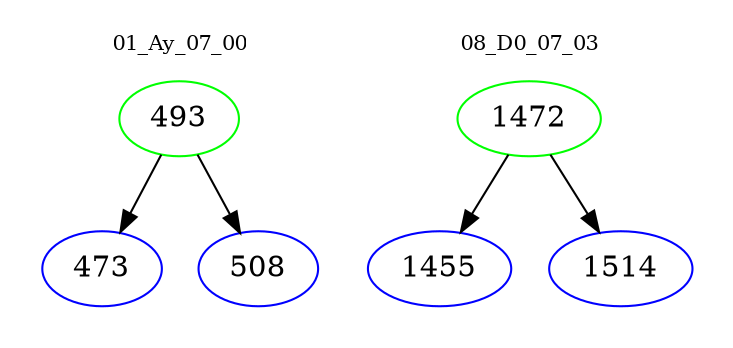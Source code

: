 digraph{
subgraph cluster_0 {
color = white
label = "01_Ay_07_00";
fontsize=10;
T0_493 [label="493", color="green"]
T0_493 -> T0_473 [color="black"]
T0_473 [label="473", color="blue"]
T0_493 -> T0_508 [color="black"]
T0_508 [label="508", color="blue"]
}
subgraph cluster_1 {
color = white
label = "08_D0_07_03";
fontsize=10;
T1_1472 [label="1472", color="green"]
T1_1472 -> T1_1455 [color="black"]
T1_1455 [label="1455", color="blue"]
T1_1472 -> T1_1514 [color="black"]
T1_1514 [label="1514", color="blue"]
}
}
